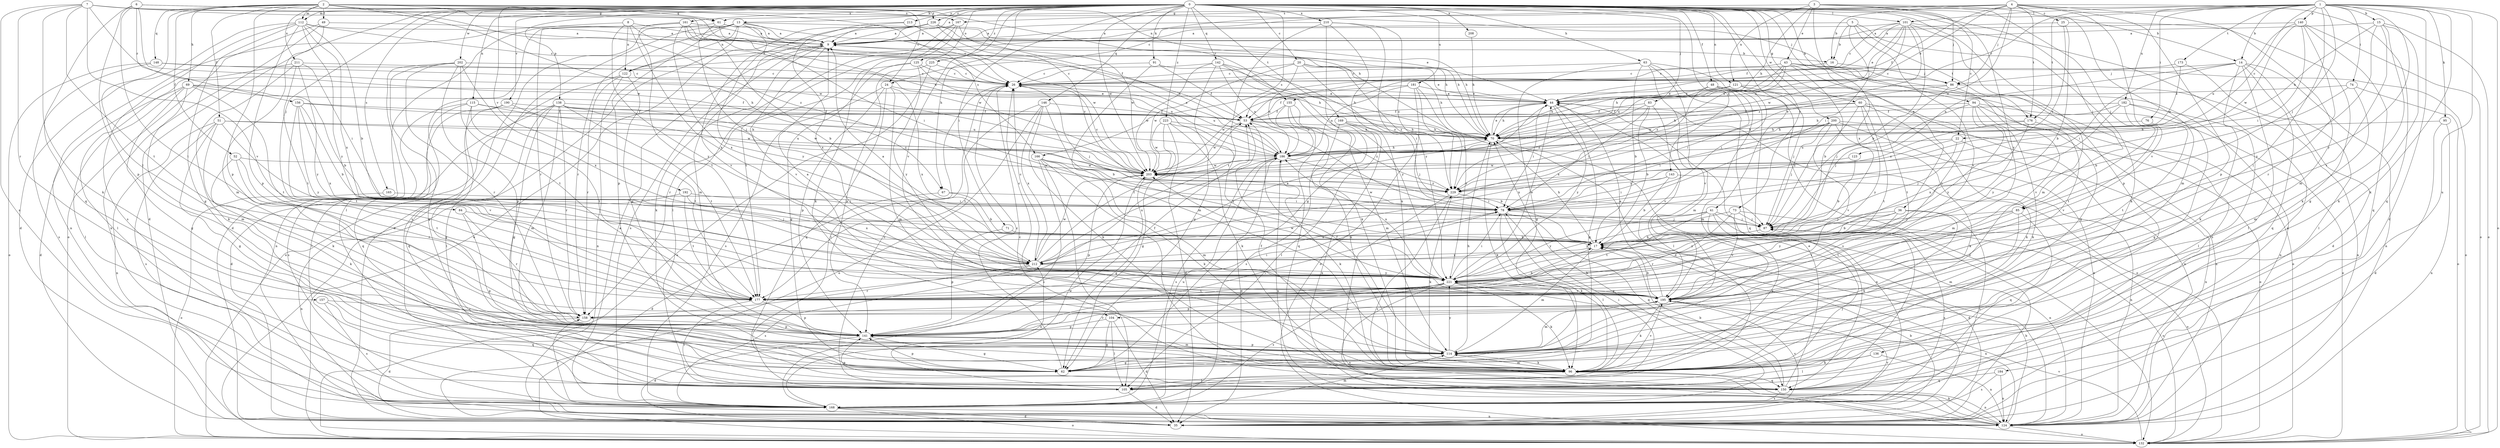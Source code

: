 strict digraph  {
0;
1;
2;
3;
4;
5;
6;
7;
8;
9;
13;
14;
15;
16;
17;
20;
22;
24;
25;
26;
35;
36;
41;
43;
44;
48;
49;
51;
52;
53;
60;
61;
62;
63;
67;
69;
70;
71;
73;
74;
76;
78;
83;
84;
85;
86;
87;
91;
94;
95;
96;
101;
104;
105;
112;
114;
115;
121;
122;
123;
124;
125;
132;
136;
138;
140;
141;
142;
143;
146;
148;
150;
155;
156;
157;
158;
161;
165;
166;
167;
168;
169;
173;
176;
177;
181;
182;
184;
186;
190;
192;
195;
200;
202;
203;
208;
210;
211;
212;
213;
221;
223;
225;
226;
229;
0 -> 9  [label=a];
0 -> 13  [label=b];
0 -> 14  [label=b];
0 -> 20  [label=c];
0 -> 22  [label=c];
0 -> 35  [label=d];
0 -> 36  [label=e];
0 -> 41  [label=e];
0 -> 48  [label=f];
0 -> 60  [label=g];
0 -> 63  [label=h];
0 -> 67  [label=h];
0 -> 71  [label=i];
0 -> 73  [label=i];
0 -> 83  [label=j];
0 -> 84  [label=j];
0 -> 85  [label=j];
0 -> 91  [label=k];
0 -> 94  [label=k];
0 -> 101  [label=l];
0 -> 112  [label=m];
0 -> 115  [label=n];
0 -> 121  [label=n];
0 -> 125  [label=o];
0 -> 136  [label=p];
0 -> 138  [label=p];
0 -> 142  [label=q];
0 -> 143  [label=q];
0 -> 146  [label=q];
0 -> 161  [label=s];
0 -> 165  [label=s];
0 -> 166  [label=s];
0 -> 169  [label=t];
0 -> 181  [label=u];
0 -> 190  [label=v];
0 -> 192  [label=v];
0 -> 195  [label=v];
0 -> 200  [label=w];
0 -> 202  [label=w];
0 -> 203  [label=w];
0 -> 208  [label=x];
0 -> 210  [label=x];
0 -> 213  [label=y];
0 -> 223  [label=z];
0 -> 225  [label=z];
0 -> 226  [label=z];
1 -> 14  [label=b];
1 -> 15  [label=b];
1 -> 22  [label=c];
1 -> 35  [label=d];
1 -> 61  [label=g];
1 -> 74  [label=i];
1 -> 76  [label=i];
1 -> 85  [label=j];
1 -> 95  [label=k];
1 -> 96  [label=k];
1 -> 101  [label=l];
1 -> 104  [label=l];
1 -> 132  [label=o];
1 -> 140  [label=p];
1 -> 155  [label=r];
1 -> 173  [label=t];
1 -> 176  [label=t];
1 -> 182  [label=u];
1 -> 184  [label=u];
1 -> 221  [label=y];
2 -> 24  [label=c];
2 -> 49  [label=f];
2 -> 51  [label=f];
2 -> 52  [label=f];
2 -> 61  [label=g];
2 -> 67  [label=h];
2 -> 69  [label=h];
2 -> 70  [label=h];
2 -> 104  [label=l];
2 -> 112  [label=m];
2 -> 141  [label=p];
2 -> 148  [label=q];
2 -> 166  [label=s];
2 -> 186  [label=u];
2 -> 211  [label=x];
2 -> 226  [label=z];
2 -> 229  [label=z];
3 -> 43  [label=e];
3 -> 70  [label=h];
3 -> 85  [label=j];
3 -> 86  [label=j];
3 -> 114  [label=m];
3 -> 121  [label=n];
3 -> 167  [label=s];
3 -> 212  [label=x];
3 -> 221  [label=y];
4 -> 16  [label=b];
4 -> 24  [label=c];
4 -> 25  [label=c];
4 -> 44  [label=e];
4 -> 53  [label=f];
4 -> 86  [label=j];
4 -> 114  [label=m];
4 -> 122  [label=n];
4 -> 141  [label=p];
4 -> 150  [label=q];
4 -> 176  [label=t];
4 -> 195  [label=v];
4 -> 203  [label=w];
5 -> 9  [label=a];
5 -> 16  [label=b];
5 -> 78  [label=i];
5 -> 96  [label=k];
5 -> 176  [label=t];
5 -> 195  [label=v];
6 -> 141  [label=p];
6 -> 150  [label=q];
6 -> 155  [label=r];
6 -> 156  [label=r];
6 -> 167  [label=s];
6 -> 177  [label=t];
6 -> 203  [label=w];
7 -> 26  [label=c];
7 -> 61  [label=g];
7 -> 86  [label=j];
7 -> 96  [label=k];
7 -> 157  [label=r];
7 -> 168  [label=s];
7 -> 177  [label=t];
7 -> 195  [label=v];
7 -> 203  [label=w];
8 -> 9  [label=a];
8 -> 35  [label=d];
8 -> 122  [label=n];
8 -> 203  [label=w];
8 -> 212  [label=x];
8 -> 221  [label=y];
9 -> 16  [label=b];
9 -> 96  [label=k];
9 -> 122  [label=n];
9 -> 168  [label=s];
9 -> 195  [label=v];
13 -> 9  [label=a];
13 -> 26  [label=c];
13 -> 35  [label=d];
13 -> 70  [label=h];
13 -> 122  [label=n];
13 -> 132  [label=o];
13 -> 141  [label=p];
13 -> 158  [label=r];
13 -> 168  [label=s];
13 -> 221  [label=y];
14 -> 35  [label=d];
14 -> 78  [label=i];
14 -> 86  [label=j];
14 -> 96  [label=k];
14 -> 105  [label=l];
14 -> 123  [label=n];
14 -> 124  [label=n];
14 -> 150  [label=q];
15 -> 9  [label=a];
15 -> 62  [label=g];
15 -> 70  [label=h];
15 -> 96  [label=k];
15 -> 132  [label=o];
15 -> 195  [label=v];
15 -> 221  [label=y];
16 -> 26  [label=c];
16 -> 86  [label=j];
17 -> 70  [label=h];
17 -> 114  [label=m];
17 -> 212  [label=x];
20 -> 26  [label=c];
20 -> 44  [label=e];
20 -> 70  [label=h];
20 -> 78  [label=i];
20 -> 186  [label=u];
20 -> 203  [label=w];
20 -> 229  [label=z];
22 -> 87  [label=j];
22 -> 124  [label=n];
22 -> 186  [label=u];
22 -> 229  [label=z];
24 -> 44  [label=e];
24 -> 114  [label=m];
24 -> 141  [label=p];
24 -> 150  [label=q];
24 -> 168  [label=s];
24 -> 212  [label=x];
25 -> 9  [label=a];
25 -> 17  [label=b];
25 -> 96  [label=k];
25 -> 229  [label=z];
26 -> 44  [label=e];
26 -> 87  [label=j];
26 -> 105  [label=l];
26 -> 186  [label=u];
35 -> 17  [label=b];
35 -> 87  [label=j];
35 -> 195  [label=v];
36 -> 17  [label=b];
36 -> 87  [label=j];
36 -> 96  [label=k];
36 -> 168  [label=s];
36 -> 195  [label=v];
36 -> 221  [label=y];
41 -> 35  [label=d];
41 -> 87  [label=j];
41 -> 96  [label=k];
41 -> 124  [label=n];
41 -> 177  [label=t];
41 -> 212  [label=x];
41 -> 221  [label=y];
43 -> 17  [label=b];
43 -> 26  [label=c];
43 -> 62  [label=g];
43 -> 70  [label=h];
43 -> 132  [label=o];
43 -> 168  [label=s];
43 -> 177  [label=t];
43 -> 186  [label=u];
43 -> 229  [label=z];
44 -> 53  [label=f];
44 -> 62  [label=g];
44 -> 70  [label=h];
44 -> 78  [label=i];
44 -> 105  [label=l];
44 -> 132  [label=o];
44 -> 221  [label=y];
48 -> 44  [label=e];
48 -> 78  [label=i];
48 -> 87  [label=j];
48 -> 114  [label=m];
48 -> 132  [label=o];
48 -> 168  [label=s];
48 -> 212  [label=x];
49 -> 9  [label=a];
49 -> 114  [label=m];
49 -> 124  [label=n];
49 -> 132  [label=o];
51 -> 62  [label=g];
51 -> 70  [label=h];
51 -> 96  [label=k];
51 -> 124  [label=n];
51 -> 168  [label=s];
51 -> 186  [label=u];
51 -> 195  [label=v];
52 -> 96  [label=k];
52 -> 158  [label=r];
52 -> 177  [label=t];
52 -> 203  [label=w];
53 -> 70  [label=h];
53 -> 78  [label=i];
53 -> 203  [label=w];
53 -> 229  [label=z];
60 -> 53  [label=f];
60 -> 70  [label=h];
60 -> 87  [label=j];
60 -> 96  [label=k];
60 -> 124  [label=n];
60 -> 177  [label=t];
60 -> 221  [label=y];
61 -> 9  [label=a];
61 -> 53  [label=f];
61 -> 70  [label=h];
61 -> 87  [label=j];
61 -> 124  [label=n];
62 -> 26  [label=c];
62 -> 141  [label=p];
63 -> 17  [label=b];
63 -> 26  [label=c];
63 -> 62  [label=g];
63 -> 114  [label=m];
63 -> 132  [label=o];
63 -> 150  [label=q];
63 -> 195  [label=v];
67 -> 17  [label=b];
67 -> 35  [label=d];
67 -> 78  [label=i];
69 -> 17  [label=b];
69 -> 35  [label=d];
69 -> 44  [label=e];
69 -> 53  [label=f];
69 -> 62  [label=g];
69 -> 105  [label=l];
69 -> 114  [label=m];
69 -> 177  [label=t];
70 -> 44  [label=e];
70 -> 96  [label=k];
70 -> 124  [label=n];
70 -> 186  [label=u];
71 -> 17  [label=b];
71 -> 141  [label=p];
73 -> 87  [label=j];
73 -> 132  [label=o];
73 -> 158  [label=r];
73 -> 195  [label=v];
73 -> 221  [label=y];
74 -> 17  [label=b];
74 -> 44  [label=e];
74 -> 114  [label=m];
74 -> 132  [label=o];
76 -> 70  [label=h];
76 -> 177  [label=t];
78 -> 87  [label=j];
78 -> 96  [label=k];
78 -> 105  [label=l];
78 -> 150  [label=q];
78 -> 203  [label=w];
83 -> 17  [label=b];
83 -> 53  [label=f];
83 -> 78  [label=i];
83 -> 195  [label=v];
83 -> 229  [label=z];
84 -> 62  [label=g];
84 -> 87  [label=j];
84 -> 158  [label=r];
85 -> 87  [label=j];
85 -> 114  [label=m];
85 -> 150  [label=q];
85 -> 177  [label=t];
85 -> 221  [label=y];
86 -> 44  [label=e];
86 -> 87  [label=j];
86 -> 124  [label=n];
86 -> 195  [label=v];
86 -> 203  [label=w];
87 -> 17  [label=b];
87 -> 132  [label=o];
87 -> 168  [label=s];
91 -> 26  [label=c];
91 -> 53  [label=f];
91 -> 70  [label=h];
91 -> 114  [label=m];
94 -> 53  [label=f];
94 -> 87  [label=j];
94 -> 96  [label=k];
94 -> 114  [label=m];
94 -> 124  [label=n];
94 -> 132  [label=o];
94 -> 221  [label=y];
95 -> 35  [label=d];
95 -> 70  [label=h];
95 -> 124  [label=n];
96 -> 53  [label=f];
96 -> 105  [label=l];
96 -> 114  [label=m];
96 -> 150  [label=q];
96 -> 195  [label=v];
101 -> 9  [label=a];
101 -> 17  [label=b];
101 -> 26  [label=c];
101 -> 35  [label=d];
101 -> 44  [label=e];
101 -> 53  [label=f];
101 -> 114  [label=m];
101 -> 186  [label=u];
101 -> 203  [label=w];
101 -> 229  [label=z];
104 -> 35  [label=d];
104 -> 62  [label=g];
104 -> 105  [label=l];
104 -> 141  [label=p];
105 -> 26  [label=c];
105 -> 35  [label=d];
105 -> 78  [label=i];
105 -> 87  [label=j];
105 -> 212  [label=x];
112 -> 9  [label=a];
112 -> 17  [label=b];
112 -> 26  [label=c];
112 -> 35  [label=d];
112 -> 62  [label=g];
112 -> 141  [label=p];
112 -> 168  [label=s];
112 -> 212  [label=x];
112 -> 221  [label=y];
114 -> 53  [label=f];
114 -> 62  [label=g];
114 -> 70  [label=h];
114 -> 96  [label=k];
114 -> 141  [label=p];
114 -> 221  [label=y];
115 -> 53  [label=f];
115 -> 62  [label=g];
115 -> 150  [label=q];
115 -> 168  [label=s];
115 -> 177  [label=t];
115 -> 203  [label=w];
121 -> 44  [label=e];
121 -> 53  [label=f];
121 -> 70  [label=h];
121 -> 78  [label=i];
121 -> 124  [label=n];
121 -> 177  [label=t];
122 -> 124  [label=n];
122 -> 132  [label=o];
122 -> 141  [label=p];
122 -> 158  [label=r];
123 -> 17  [label=b];
123 -> 203  [label=w];
124 -> 17  [label=b];
124 -> 96  [label=k];
124 -> 132  [label=o];
124 -> 186  [label=u];
124 -> 229  [label=z];
125 -> 26  [label=c];
125 -> 62  [label=g];
125 -> 158  [label=r];
125 -> 186  [label=u];
125 -> 221  [label=y];
132 -> 195  [label=v];
136 -> 96  [label=k];
136 -> 105  [label=l];
136 -> 124  [label=n];
138 -> 35  [label=d];
138 -> 53  [label=f];
138 -> 62  [label=g];
138 -> 105  [label=l];
138 -> 114  [label=m];
138 -> 158  [label=r];
138 -> 177  [label=t];
138 -> 203  [label=w];
138 -> 229  [label=z];
140 -> 9  [label=a];
140 -> 78  [label=i];
140 -> 132  [label=o];
140 -> 150  [label=q];
140 -> 158  [label=r];
140 -> 186  [label=u];
140 -> 203  [label=w];
141 -> 35  [label=d];
141 -> 53  [label=f];
141 -> 62  [label=g];
141 -> 78  [label=i];
141 -> 114  [label=m];
141 -> 195  [label=v];
142 -> 26  [label=c];
142 -> 62  [label=g];
142 -> 96  [label=k];
142 -> 186  [label=u];
142 -> 203  [label=w];
142 -> 221  [label=y];
142 -> 229  [label=z];
143 -> 17  [label=b];
143 -> 78  [label=i];
143 -> 124  [label=n];
143 -> 229  [label=z];
146 -> 17  [label=b];
146 -> 53  [label=f];
146 -> 96  [label=k];
146 -> 132  [label=o];
146 -> 177  [label=t];
146 -> 212  [label=x];
148 -> 26  [label=c];
148 -> 70  [label=h];
148 -> 132  [label=o];
148 -> 168  [label=s];
150 -> 17  [label=b];
150 -> 26  [label=c];
150 -> 44  [label=e];
150 -> 87  [label=j];
150 -> 124  [label=n];
150 -> 141  [label=p];
150 -> 168  [label=s];
155 -> 53  [label=f];
155 -> 96  [label=k];
155 -> 114  [label=m];
155 -> 150  [label=q];
155 -> 186  [label=u];
156 -> 17  [label=b];
156 -> 53  [label=f];
156 -> 177  [label=t];
156 -> 186  [label=u];
156 -> 212  [label=x];
156 -> 221  [label=y];
157 -> 150  [label=q];
157 -> 158  [label=r];
157 -> 168  [label=s];
158 -> 35  [label=d];
158 -> 141  [label=p];
161 -> 9  [label=a];
161 -> 17  [label=b];
161 -> 44  [label=e];
161 -> 78  [label=i];
161 -> 105  [label=l];
161 -> 158  [label=r];
161 -> 177  [label=t];
161 -> 212  [label=x];
165 -> 78  [label=i];
165 -> 132  [label=o];
166 -> 96  [label=k];
166 -> 105  [label=l];
166 -> 114  [label=m];
166 -> 150  [label=q];
166 -> 168  [label=s];
166 -> 203  [label=w];
167 -> 9  [label=a];
167 -> 96  [label=k];
167 -> 105  [label=l];
167 -> 177  [label=t];
167 -> 203  [label=w];
168 -> 9  [label=a];
168 -> 35  [label=d];
168 -> 70  [label=h];
168 -> 114  [label=m];
168 -> 124  [label=n];
168 -> 132  [label=o];
168 -> 158  [label=r];
168 -> 186  [label=u];
168 -> 195  [label=v];
168 -> 203  [label=w];
169 -> 70  [label=h];
169 -> 87  [label=j];
169 -> 105  [label=l];
169 -> 124  [label=n];
169 -> 168  [label=s];
173 -> 26  [label=c];
173 -> 105  [label=l];
173 -> 186  [label=u];
176 -> 70  [label=h];
176 -> 195  [label=v];
176 -> 212  [label=x];
176 -> 229  [label=z];
177 -> 17  [label=b];
177 -> 78  [label=i];
177 -> 105  [label=l];
177 -> 141  [label=p];
181 -> 35  [label=d];
181 -> 44  [label=e];
181 -> 132  [label=o];
181 -> 186  [label=u];
181 -> 203  [label=w];
181 -> 221  [label=y];
182 -> 53  [label=f];
182 -> 62  [label=g];
182 -> 70  [label=h];
182 -> 105  [label=l];
182 -> 177  [label=t];
182 -> 221  [label=y];
184 -> 124  [label=n];
184 -> 150  [label=q];
184 -> 168  [label=s];
186 -> 9  [label=a];
186 -> 17  [label=b];
186 -> 35  [label=d];
186 -> 70  [label=h];
186 -> 96  [label=k];
186 -> 168  [label=s];
186 -> 203  [label=w];
190 -> 53  [label=f];
190 -> 105  [label=l];
190 -> 150  [label=q];
190 -> 177  [label=t];
192 -> 78  [label=i];
192 -> 124  [label=n];
192 -> 177  [label=t];
192 -> 212  [label=x];
195 -> 9  [label=a];
195 -> 17  [label=b];
195 -> 44  [label=e];
195 -> 96  [label=k];
195 -> 114  [label=m];
195 -> 158  [label=r];
195 -> 221  [label=y];
200 -> 70  [label=h];
200 -> 78  [label=i];
200 -> 87  [label=j];
200 -> 96  [label=k];
200 -> 124  [label=n];
200 -> 132  [label=o];
200 -> 195  [label=v];
200 -> 212  [label=x];
202 -> 26  [label=c];
202 -> 62  [label=g];
202 -> 124  [label=n];
202 -> 141  [label=p];
202 -> 158  [label=r];
202 -> 177  [label=t];
202 -> 212  [label=x];
203 -> 26  [label=c];
203 -> 62  [label=g];
203 -> 141  [label=p];
203 -> 229  [label=z];
208 -> 70  [label=h];
210 -> 9  [label=a];
210 -> 62  [label=g];
210 -> 96  [label=k];
210 -> 177  [label=t];
210 -> 221  [label=y];
210 -> 229  [label=z];
211 -> 26  [label=c];
211 -> 78  [label=i];
211 -> 96  [label=k];
211 -> 105  [label=l];
211 -> 177  [label=t];
211 -> 221  [label=y];
212 -> 9  [label=a];
212 -> 26  [label=c];
212 -> 44  [label=e];
212 -> 53  [label=f];
212 -> 158  [label=r];
212 -> 168  [label=s];
212 -> 186  [label=u];
212 -> 203  [label=w];
212 -> 221  [label=y];
213 -> 9  [label=a];
213 -> 203  [label=w];
213 -> 212  [label=x];
221 -> 26  [label=c];
221 -> 44  [label=e];
221 -> 78  [label=i];
221 -> 96  [label=k];
221 -> 124  [label=n];
221 -> 132  [label=o];
221 -> 141  [label=p];
221 -> 168  [label=s];
221 -> 177  [label=t];
221 -> 186  [label=u];
221 -> 195  [label=v];
221 -> 203  [label=w];
223 -> 35  [label=d];
223 -> 62  [label=g];
223 -> 70  [label=h];
223 -> 96  [label=k];
223 -> 203  [label=w];
223 -> 221  [label=y];
225 -> 26  [label=c];
225 -> 132  [label=o];
225 -> 141  [label=p];
226 -> 9  [label=a];
226 -> 70  [label=h];
226 -> 114  [label=m];
226 -> 132  [label=o];
226 -> 186  [label=u];
226 -> 195  [label=v];
226 -> 229  [label=z];
229 -> 78  [label=i];
229 -> 96  [label=k];
229 -> 124  [label=n];
}
